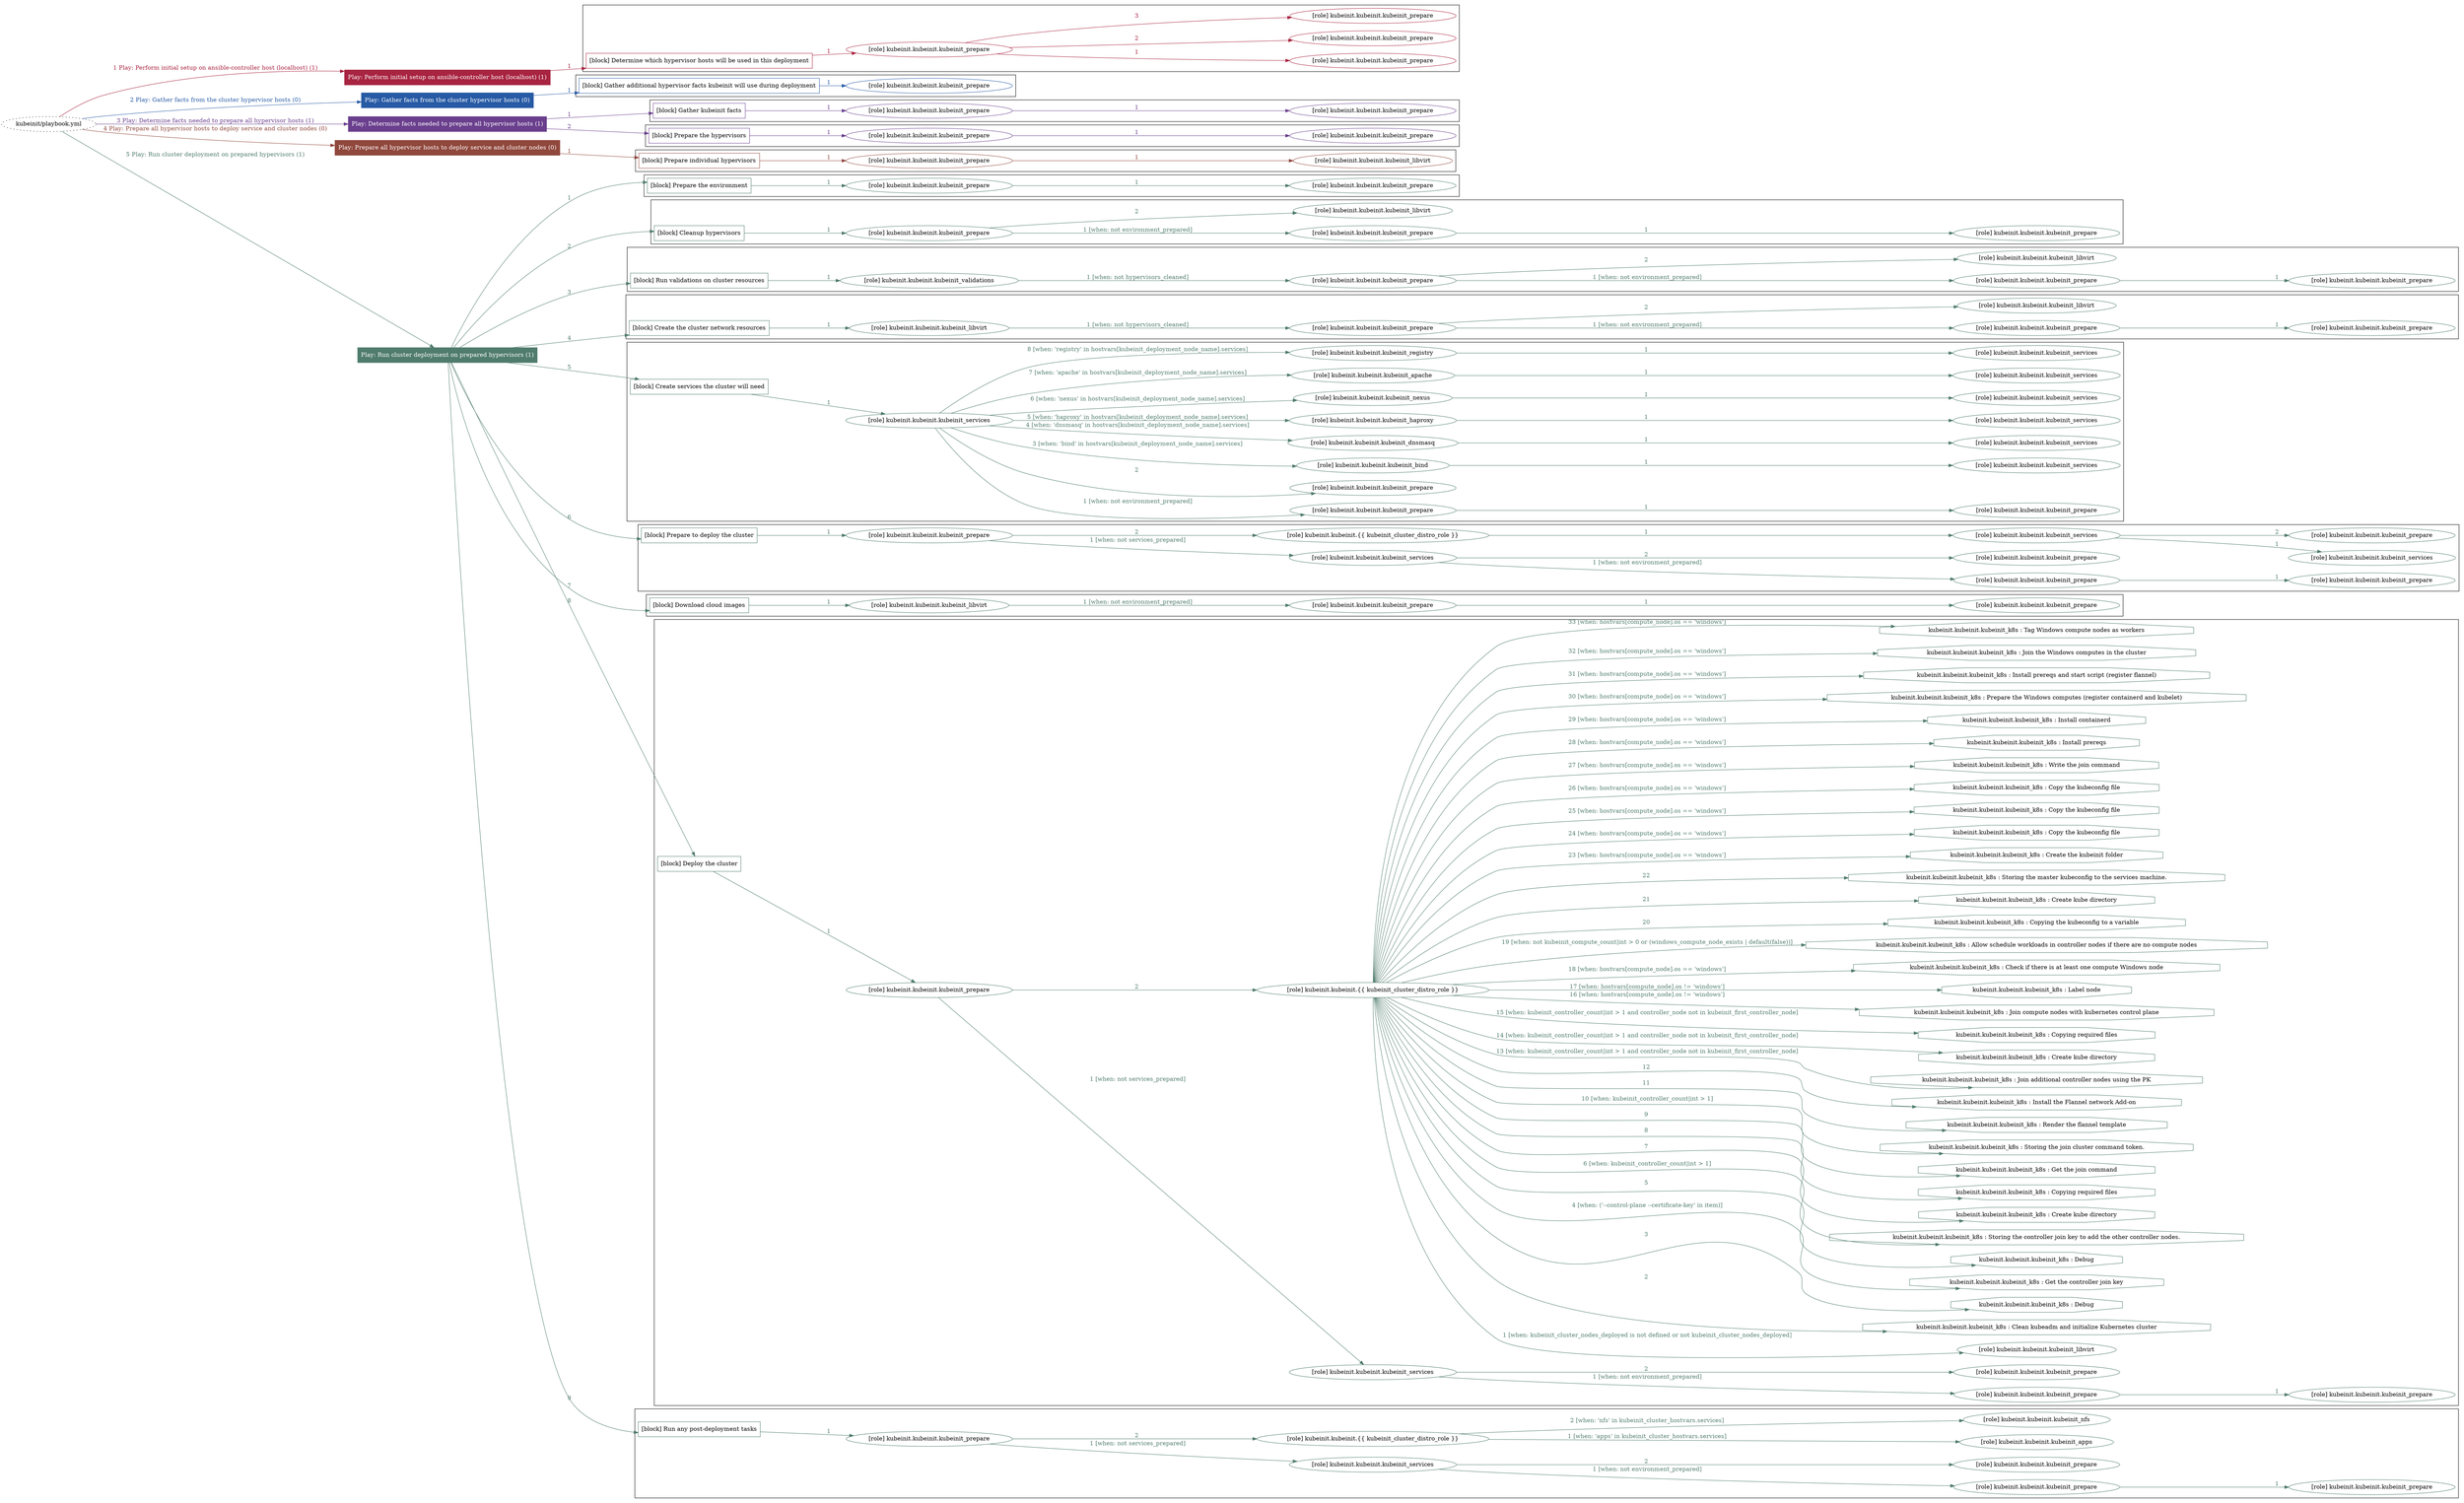 digraph {
	graph [concentrate=true ordering=in rankdir=LR ratio=fill]
	edge [esep=5 sep=10]
	"kubeinit/playbook.yml" [URL="/home/runner/work/kubeinit/kubeinit/kubeinit/playbook.yml" id=playbook_73b8c5cc style=dotted]
	"kubeinit/playbook.yml" -> play_76606a21 [label="1 Play: Perform initial setup on ansible-controller host (localhost) (1)" color="#a82441" fontcolor="#a82441" id=edge_playbook_73b8c5cc_play_76606a21 labeltooltip="1 Play: Perform initial setup on ansible-controller host (localhost) (1)" tooltip="1 Play: Perform initial setup on ansible-controller host (localhost) (1)"]
	subgraph "Play: Perform initial setup on ansible-controller host (localhost) (1)" {
		play_76606a21 [label="Play: Perform initial setup on ansible-controller host (localhost) (1)" URL="/home/runner/work/kubeinit/kubeinit/kubeinit/playbook.yml" color="#a82441" fontcolor="#ffffff" id=play_76606a21 shape=box style=filled tooltip=localhost]
		play_76606a21 -> block_479077db [label=1 color="#a82441" fontcolor="#a82441" id=edge_1_play_76606a21_block_479077db labeltooltip=1 tooltip=1]
		subgraph cluster_block_479077db {
			block_479077db [label="[block] Determine which hypervisor hosts will be used in this deployment" URL="/home/runner/work/kubeinit/kubeinit/kubeinit/playbook.yml" color="#a82441" id=block_479077db labeltooltip="Determine which hypervisor hosts will be used in this deployment" shape=box tooltip="Determine which hypervisor hosts will be used in this deployment"]
			block_479077db -> role_d7e5f324 [label="1 " color="#a82441" fontcolor="#a82441" id=edge_1_block_479077db_role_d7e5f324 labeltooltip="1 " tooltip="1 "]
			subgraph "kubeinit.kubeinit.kubeinit_prepare" {
				role_d7e5f324 [label="[role] kubeinit.kubeinit.kubeinit_prepare" URL="/home/runner/work/kubeinit/kubeinit/kubeinit/playbook.yml" color="#a82441" id=role_d7e5f324 tooltip="kubeinit.kubeinit.kubeinit_prepare"]
				role_d7e5f324 -> role_bf0453ba [label="1 " color="#a82441" fontcolor="#a82441" id=edge_1_role_d7e5f324_role_bf0453ba labeltooltip="1 " tooltip="1 "]
				subgraph "kubeinit.kubeinit.kubeinit_prepare" {
					role_bf0453ba [label="[role] kubeinit.kubeinit.kubeinit_prepare" URL="/home/runner/.ansible/collections/ansible_collections/kubeinit/kubeinit/roles/kubeinit_prepare/tasks/build_hypervisors_group.yml" color="#a82441" id=role_bf0453ba tooltip="kubeinit.kubeinit.kubeinit_prepare"]
				}
				role_d7e5f324 -> role_cf6a1e49 [label="2 " color="#a82441" fontcolor="#a82441" id=edge_2_role_d7e5f324_role_cf6a1e49 labeltooltip="2 " tooltip="2 "]
				subgraph "kubeinit.kubeinit.kubeinit_prepare" {
					role_cf6a1e49 [label="[role] kubeinit.kubeinit.kubeinit_prepare" URL="/home/runner/.ansible/collections/ansible_collections/kubeinit/kubeinit/roles/kubeinit_prepare/tasks/build_hypervisors_group.yml" color="#a82441" id=role_cf6a1e49 tooltip="kubeinit.kubeinit.kubeinit_prepare"]
				}
				role_d7e5f324 -> role_19cfea47 [label="3 " color="#a82441" fontcolor="#a82441" id=edge_3_role_d7e5f324_role_19cfea47 labeltooltip="3 " tooltip="3 "]
				subgraph "kubeinit.kubeinit.kubeinit_prepare" {
					role_19cfea47 [label="[role] kubeinit.kubeinit.kubeinit_prepare" URL="/home/runner/.ansible/collections/ansible_collections/kubeinit/kubeinit/roles/kubeinit_prepare/tasks/build_hypervisors_group.yml" color="#a82441" id=role_19cfea47 tooltip="kubeinit.kubeinit.kubeinit_prepare"]
				}
			}
		}
	}
	"kubeinit/playbook.yml" -> play_9ddd03db [label="2 Play: Gather facts from the cluster hypervisor hosts (0)" color="#275aa5" fontcolor="#275aa5" id=edge_playbook_73b8c5cc_play_9ddd03db labeltooltip="2 Play: Gather facts from the cluster hypervisor hosts (0)" tooltip="2 Play: Gather facts from the cluster hypervisor hosts (0)"]
	subgraph "Play: Gather facts from the cluster hypervisor hosts (0)" {
		play_9ddd03db [label="Play: Gather facts from the cluster hypervisor hosts (0)" URL="/home/runner/work/kubeinit/kubeinit/kubeinit/playbook.yml" color="#275aa5" fontcolor="#ffffff" id=play_9ddd03db shape=box style=filled tooltip="Play: Gather facts from the cluster hypervisor hosts (0)"]
		play_9ddd03db -> block_8230ae14 [label=1 color="#275aa5" fontcolor="#275aa5" id=edge_1_play_9ddd03db_block_8230ae14 labeltooltip=1 tooltip=1]
		subgraph cluster_block_8230ae14 {
			block_8230ae14 [label="[block] Gather additional hypervisor facts kubeinit will use during deployment" URL="/home/runner/work/kubeinit/kubeinit/kubeinit/playbook.yml" color="#275aa5" id=block_8230ae14 labeltooltip="Gather additional hypervisor facts kubeinit will use during deployment" shape=box tooltip="Gather additional hypervisor facts kubeinit will use during deployment"]
			block_8230ae14 -> role_63c729ea [label="1 " color="#275aa5" fontcolor="#275aa5" id=edge_1_block_8230ae14_role_63c729ea labeltooltip="1 " tooltip="1 "]
			subgraph "kubeinit.kubeinit.kubeinit_prepare" {
				role_63c729ea [label="[role] kubeinit.kubeinit.kubeinit_prepare" URL="/home/runner/work/kubeinit/kubeinit/kubeinit/playbook.yml" color="#275aa5" id=role_63c729ea tooltip="kubeinit.kubeinit.kubeinit_prepare"]
			}
		}
	}
	"kubeinit/playbook.yml" -> play_97f479e9 [label="3 Play: Determine facts needed to prepare all hypervisor hosts (1)" color="#6a3f8d" fontcolor="#6a3f8d" id=edge_playbook_73b8c5cc_play_97f479e9 labeltooltip="3 Play: Determine facts needed to prepare all hypervisor hosts (1)" tooltip="3 Play: Determine facts needed to prepare all hypervisor hosts (1)"]
	subgraph "Play: Determine facts needed to prepare all hypervisor hosts (1)" {
		play_97f479e9 [label="Play: Determine facts needed to prepare all hypervisor hosts (1)" URL="/home/runner/work/kubeinit/kubeinit/kubeinit/playbook.yml" color="#6a3f8d" fontcolor="#ffffff" id=play_97f479e9 shape=box style=filled tooltip=localhost]
		play_97f479e9 -> block_f37092b4 [label=1 color="#6a3f8d" fontcolor="#6a3f8d" id=edge_1_play_97f479e9_block_f37092b4 labeltooltip=1 tooltip=1]
		subgraph cluster_block_f37092b4 {
			block_f37092b4 [label="[block] Gather kubeinit facts" URL="/home/runner/work/kubeinit/kubeinit/kubeinit/playbook.yml" color="#6a3f8d" id=block_f37092b4 labeltooltip="Gather kubeinit facts" shape=box tooltip="Gather kubeinit facts"]
			block_f37092b4 -> role_726dfa7d [label="1 " color="#6a3f8d" fontcolor="#6a3f8d" id=edge_1_block_f37092b4_role_726dfa7d labeltooltip="1 " tooltip="1 "]
			subgraph "kubeinit.kubeinit.kubeinit_prepare" {
				role_726dfa7d [label="[role] kubeinit.kubeinit.kubeinit_prepare" URL="/home/runner/work/kubeinit/kubeinit/kubeinit/playbook.yml" color="#6a3f8d" id=role_726dfa7d tooltip="kubeinit.kubeinit.kubeinit_prepare"]
				role_726dfa7d -> role_217dc5ab [label="1 " color="#6a3f8d" fontcolor="#6a3f8d" id=edge_1_role_726dfa7d_role_217dc5ab labeltooltip="1 " tooltip="1 "]
				subgraph "kubeinit.kubeinit.kubeinit_prepare" {
					role_217dc5ab [label="[role] kubeinit.kubeinit.kubeinit_prepare" URL="/home/runner/.ansible/collections/ansible_collections/kubeinit/kubeinit/roles/kubeinit_prepare/tasks/gather_kubeinit_facts.yml" color="#6a3f8d" id=role_217dc5ab tooltip="kubeinit.kubeinit.kubeinit_prepare"]
				}
			}
		}
		play_97f479e9 -> block_b93e4412 [label=2 color="#6a3f8d" fontcolor="#6a3f8d" id=edge_2_play_97f479e9_block_b93e4412 labeltooltip=2 tooltip=2]
		subgraph cluster_block_b93e4412 {
			block_b93e4412 [label="[block] Prepare the hypervisors" URL="/home/runner/work/kubeinit/kubeinit/kubeinit/playbook.yml" color="#6a3f8d" id=block_b93e4412 labeltooltip="Prepare the hypervisors" shape=box tooltip="Prepare the hypervisors"]
			block_b93e4412 -> role_f1c00aa7 [label="1 " color="#6a3f8d" fontcolor="#6a3f8d" id=edge_1_block_b93e4412_role_f1c00aa7 labeltooltip="1 " tooltip="1 "]
			subgraph "kubeinit.kubeinit.kubeinit_prepare" {
				role_f1c00aa7 [label="[role] kubeinit.kubeinit.kubeinit_prepare" URL="/home/runner/work/kubeinit/kubeinit/kubeinit/playbook.yml" color="#6a3f8d" id=role_f1c00aa7 tooltip="kubeinit.kubeinit.kubeinit_prepare"]
				role_f1c00aa7 -> role_e4e90552 [label="1 " color="#6a3f8d" fontcolor="#6a3f8d" id=edge_1_role_f1c00aa7_role_e4e90552 labeltooltip="1 " tooltip="1 "]
				subgraph "kubeinit.kubeinit.kubeinit_prepare" {
					role_e4e90552 [label="[role] kubeinit.kubeinit.kubeinit_prepare" URL="/home/runner/.ansible/collections/ansible_collections/kubeinit/kubeinit/roles/kubeinit_prepare/tasks/gather_kubeinit_facts.yml" color="#6a3f8d" id=role_e4e90552 tooltip="kubeinit.kubeinit.kubeinit_prepare"]
				}
			}
		}
	}
	"kubeinit/playbook.yml" -> play_1f39637c [label="4 Play: Prepare all hypervisor hosts to deploy service and cluster nodes (0)" color="#90473c" fontcolor="#90473c" id=edge_playbook_73b8c5cc_play_1f39637c labeltooltip="4 Play: Prepare all hypervisor hosts to deploy service and cluster nodes (0)" tooltip="4 Play: Prepare all hypervisor hosts to deploy service and cluster nodes (0)"]
	subgraph "Play: Prepare all hypervisor hosts to deploy service and cluster nodes (0)" {
		play_1f39637c [label="Play: Prepare all hypervisor hosts to deploy service and cluster nodes (0)" URL="/home/runner/work/kubeinit/kubeinit/kubeinit/playbook.yml" color="#90473c" fontcolor="#ffffff" id=play_1f39637c shape=box style=filled tooltip="Play: Prepare all hypervisor hosts to deploy service and cluster nodes (0)"]
		play_1f39637c -> block_f1fa453f [label=1 color="#90473c" fontcolor="#90473c" id=edge_1_play_1f39637c_block_f1fa453f labeltooltip=1 tooltip=1]
		subgraph cluster_block_f1fa453f {
			block_f1fa453f [label="[block] Prepare individual hypervisors" URL="/home/runner/work/kubeinit/kubeinit/kubeinit/playbook.yml" color="#90473c" id=block_f1fa453f labeltooltip="Prepare individual hypervisors" shape=box tooltip="Prepare individual hypervisors"]
			block_f1fa453f -> role_0a5d7309 [label="1 " color="#90473c" fontcolor="#90473c" id=edge_1_block_f1fa453f_role_0a5d7309 labeltooltip="1 " tooltip="1 "]
			subgraph "kubeinit.kubeinit.kubeinit_prepare" {
				role_0a5d7309 [label="[role] kubeinit.kubeinit.kubeinit_prepare" URL="/home/runner/work/kubeinit/kubeinit/kubeinit/playbook.yml" color="#90473c" id=role_0a5d7309 tooltip="kubeinit.kubeinit.kubeinit_prepare"]
				role_0a5d7309 -> role_2239257d [label="1 " color="#90473c" fontcolor="#90473c" id=edge_1_role_0a5d7309_role_2239257d labeltooltip="1 " tooltip="1 "]
				subgraph "kubeinit.kubeinit.kubeinit_libvirt" {
					role_2239257d [label="[role] kubeinit.kubeinit.kubeinit_libvirt" URL="/home/runner/.ansible/collections/ansible_collections/kubeinit/kubeinit/roles/kubeinit_prepare/tasks/prepare_hypervisor.yml" color="#90473c" id=role_2239257d tooltip="kubeinit.kubeinit.kubeinit_libvirt"]
				}
			}
		}
	}
	"kubeinit/playbook.yml" -> play_af60ec28 [label="5 Play: Run cluster deployment on prepared hypervisors (1)" color="#507c6d" fontcolor="#507c6d" id=edge_playbook_73b8c5cc_play_af60ec28 labeltooltip="5 Play: Run cluster deployment on prepared hypervisors (1)" tooltip="5 Play: Run cluster deployment on prepared hypervisors (1)"]
	subgraph "Play: Run cluster deployment on prepared hypervisors (1)" {
		play_af60ec28 [label="Play: Run cluster deployment on prepared hypervisors (1)" URL="/home/runner/work/kubeinit/kubeinit/kubeinit/playbook.yml" color="#507c6d" fontcolor="#ffffff" id=play_af60ec28 shape=box style=filled tooltip=localhost]
		play_af60ec28 -> block_a1585764 [label=1 color="#507c6d" fontcolor="#507c6d" id=edge_1_play_af60ec28_block_a1585764 labeltooltip=1 tooltip=1]
		subgraph cluster_block_a1585764 {
			block_a1585764 [label="[block] Prepare the environment" URL="/home/runner/work/kubeinit/kubeinit/kubeinit/playbook.yml" color="#507c6d" id=block_a1585764 labeltooltip="Prepare the environment" shape=box tooltip="Prepare the environment"]
			block_a1585764 -> role_9f5ec8a8 [label="1 " color="#507c6d" fontcolor="#507c6d" id=edge_1_block_a1585764_role_9f5ec8a8 labeltooltip="1 " tooltip="1 "]
			subgraph "kubeinit.kubeinit.kubeinit_prepare" {
				role_9f5ec8a8 [label="[role] kubeinit.kubeinit.kubeinit_prepare" URL="/home/runner/work/kubeinit/kubeinit/kubeinit/playbook.yml" color="#507c6d" id=role_9f5ec8a8 tooltip="kubeinit.kubeinit.kubeinit_prepare"]
				role_9f5ec8a8 -> role_a793bf52 [label="1 " color="#507c6d" fontcolor="#507c6d" id=edge_1_role_9f5ec8a8_role_a793bf52 labeltooltip="1 " tooltip="1 "]
				subgraph "kubeinit.kubeinit.kubeinit_prepare" {
					role_a793bf52 [label="[role] kubeinit.kubeinit.kubeinit_prepare" URL="/home/runner/.ansible/collections/ansible_collections/kubeinit/kubeinit/roles/kubeinit_prepare/tasks/gather_kubeinit_facts.yml" color="#507c6d" id=role_a793bf52 tooltip="kubeinit.kubeinit.kubeinit_prepare"]
				}
			}
		}
		play_af60ec28 -> block_2ba0efd9 [label=2 color="#507c6d" fontcolor="#507c6d" id=edge_2_play_af60ec28_block_2ba0efd9 labeltooltip=2 tooltip=2]
		subgraph cluster_block_2ba0efd9 {
			block_2ba0efd9 [label="[block] Cleanup hypervisors" URL="/home/runner/work/kubeinit/kubeinit/kubeinit/playbook.yml" color="#507c6d" id=block_2ba0efd9 labeltooltip="Cleanup hypervisors" shape=box tooltip="Cleanup hypervisors"]
			block_2ba0efd9 -> role_3a317cc6 [label="1 " color="#507c6d" fontcolor="#507c6d" id=edge_1_block_2ba0efd9_role_3a317cc6 labeltooltip="1 " tooltip="1 "]
			subgraph "kubeinit.kubeinit.kubeinit_prepare" {
				role_3a317cc6 [label="[role] kubeinit.kubeinit.kubeinit_prepare" URL="/home/runner/work/kubeinit/kubeinit/kubeinit/playbook.yml" color="#507c6d" id=role_3a317cc6 tooltip="kubeinit.kubeinit.kubeinit_prepare"]
				role_3a317cc6 -> role_e13da557 [label="1 [when: not environment_prepared]" color="#507c6d" fontcolor="#507c6d" id=edge_1_role_3a317cc6_role_e13da557 labeltooltip="1 [when: not environment_prepared]" tooltip="1 [when: not environment_prepared]"]
				subgraph "kubeinit.kubeinit.kubeinit_prepare" {
					role_e13da557 [label="[role] kubeinit.kubeinit.kubeinit_prepare" URL="/home/runner/.ansible/collections/ansible_collections/kubeinit/kubeinit/roles/kubeinit_prepare/tasks/cleanup_hypervisors.yml" color="#507c6d" id=role_e13da557 tooltip="kubeinit.kubeinit.kubeinit_prepare"]
					role_e13da557 -> role_7682df04 [label="1 " color="#507c6d" fontcolor="#507c6d" id=edge_1_role_e13da557_role_7682df04 labeltooltip="1 " tooltip="1 "]
					subgraph "kubeinit.kubeinit.kubeinit_prepare" {
						role_7682df04 [label="[role] kubeinit.kubeinit.kubeinit_prepare" URL="/home/runner/.ansible/collections/ansible_collections/kubeinit/kubeinit/roles/kubeinit_prepare/tasks/gather_kubeinit_facts.yml" color="#507c6d" id=role_7682df04 tooltip="kubeinit.kubeinit.kubeinit_prepare"]
					}
				}
				role_3a317cc6 -> role_f1cd852f [label="2 " color="#507c6d" fontcolor="#507c6d" id=edge_2_role_3a317cc6_role_f1cd852f labeltooltip="2 " tooltip="2 "]
				subgraph "kubeinit.kubeinit.kubeinit_libvirt" {
					role_f1cd852f [label="[role] kubeinit.kubeinit.kubeinit_libvirt" URL="/home/runner/.ansible/collections/ansible_collections/kubeinit/kubeinit/roles/kubeinit_prepare/tasks/cleanup_hypervisors.yml" color="#507c6d" id=role_f1cd852f tooltip="kubeinit.kubeinit.kubeinit_libvirt"]
				}
			}
		}
		play_af60ec28 -> block_3acda3b5 [label=3 color="#507c6d" fontcolor="#507c6d" id=edge_3_play_af60ec28_block_3acda3b5 labeltooltip=3 tooltip=3]
		subgraph cluster_block_3acda3b5 {
			block_3acda3b5 [label="[block] Run validations on cluster resources" URL="/home/runner/work/kubeinit/kubeinit/kubeinit/playbook.yml" color="#507c6d" id=block_3acda3b5 labeltooltip="Run validations on cluster resources" shape=box tooltip="Run validations on cluster resources"]
			block_3acda3b5 -> role_a3eaa461 [label="1 " color="#507c6d" fontcolor="#507c6d" id=edge_1_block_3acda3b5_role_a3eaa461 labeltooltip="1 " tooltip="1 "]
			subgraph "kubeinit.kubeinit.kubeinit_validations" {
				role_a3eaa461 [label="[role] kubeinit.kubeinit.kubeinit_validations" URL="/home/runner/work/kubeinit/kubeinit/kubeinit/playbook.yml" color="#507c6d" id=role_a3eaa461 tooltip="kubeinit.kubeinit.kubeinit_validations"]
				role_a3eaa461 -> role_b7b2cfa0 [label="1 [when: not hypervisors_cleaned]" color="#507c6d" fontcolor="#507c6d" id=edge_1_role_a3eaa461_role_b7b2cfa0 labeltooltip="1 [when: not hypervisors_cleaned]" tooltip="1 [when: not hypervisors_cleaned]"]
				subgraph "kubeinit.kubeinit.kubeinit_prepare" {
					role_b7b2cfa0 [label="[role] kubeinit.kubeinit.kubeinit_prepare" URL="/home/runner/.ansible/collections/ansible_collections/kubeinit/kubeinit/roles/kubeinit_validations/tasks/main.yml" color="#507c6d" id=role_b7b2cfa0 tooltip="kubeinit.kubeinit.kubeinit_prepare"]
					role_b7b2cfa0 -> role_86aa849b [label="1 [when: not environment_prepared]" color="#507c6d" fontcolor="#507c6d" id=edge_1_role_b7b2cfa0_role_86aa849b labeltooltip="1 [when: not environment_prepared]" tooltip="1 [when: not environment_prepared]"]
					subgraph "kubeinit.kubeinit.kubeinit_prepare" {
						role_86aa849b [label="[role] kubeinit.kubeinit.kubeinit_prepare" URL="/home/runner/.ansible/collections/ansible_collections/kubeinit/kubeinit/roles/kubeinit_prepare/tasks/cleanup_hypervisors.yml" color="#507c6d" id=role_86aa849b tooltip="kubeinit.kubeinit.kubeinit_prepare"]
						role_86aa849b -> role_955032db [label="1 " color="#507c6d" fontcolor="#507c6d" id=edge_1_role_86aa849b_role_955032db labeltooltip="1 " tooltip="1 "]
						subgraph "kubeinit.kubeinit.kubeinit_prepare" {
							role_955032db [label="[role] kubeinit.kubeinit.kubeinit_prepare" URL="/home/runner/.ansible/collections/ansible_collections/kubeinit/kubeinit/roles/kubeinit_prepare/tasks/gather_kubeinit_facts.yml" color="#507c6d" id=role_955032db tooltip="kubeinit.kubeinit.kubeinit_prepare"]
						}
					}
					role_b7b2cfa0 -> role_9523bbe4 [label="2 " color="#507c6d" fontcolor="#507c6d" id=edge_2_role_b7b2cfa0_role_9523bbe4 labeltooltip="2 " tooltip="2 "]
					subgraph "kubeinit.kubeinit.kubeinit_libvirt" {
						role_9523bbe4 [label="[role] kubeinit.kubeinit.kubeinit_libvirt" URL="/home/runner/.ansible/collections/ansible_collections/kubeinit/kubeinit/roles/kubeinit_prepare/tasks/cleanup_hypervisors.yml" color="#507c6d" id=role_9523bbe4 tooltip="kubeinit.kubeinit.kubeinit_libvirt"]
					}
				}
			}
		}
		play_af60ec28 -> block_00dfb3b8 [label=4 color="#507c6d" fontcolor="#507c6d" id=edge_4_play_af60ec28_block_00dfb3b8 labeltooltip=4 tooltip=4]
		subgraph cluster_block_00dfb3b8 {
			block_00dfb3b8 [label="[block] Create the cluster network resources" URL="/home/runner/work/kubeinit/kubeinit/kubeinit/playbook.yml" color="#507c6d" id=block_00dfb3b8 labeltooltip="Create the cluster network resources" shape=box tooltip="Create the cluster network resources"]
			block_00dfb3b8 -> role_db17e226 [label="1 " color="#507c6d" fontcolor="#507c6d" id=edge_1_block_00dfb3b8_role_db17e226 labeltooltip="1 " tooltip="1 "]
			subgraph "kubeinit.kubeinit.kubeinit_libvirt" {
				role_db17e226 [label="[role] kubeinit.kubeinit.kubeinit_libvirt" URL="/home/runner/work/kubeinit/kubeinit/kubeinit/playbook.yml" color="#507c6d" id=role_db17e226 tooltip="kubeinit.kubeinit.kubeinit_libvirt"]
				role_db17e226 -> role_6ccbd566 [label="1 [when: not hypervisors_cleaned]" color="#507c6d" fontcolor="#507c6d" id=edge_1_role_db17e226_role_6ccbd566 labeltooltip="1 [when: not hypervisors_cleaned]" tooltip="1 [when: not hypervisors_cleaned]"]
				subgraph "kubeinit.kubeinit.kubeinit_prepare" {
					role_6ccbd566 [label="[role] kubeinit.kubeinit.kubeinit_prepare" URL="/home/runner/.ansible/collections/ansible_collections/kubeinit/kubeinit/roles/kubeinit_libvirt/tasks/create_network.yml" color="#507c6d" id=role_6ccbd566 tooltip="kubeinit.kubeinit.kubeinit_prepare"]
					role_6ccbd566 -> role_75cd31c2 [label="1 [when: not environment_prepared]" color="#507c6d" fontcolor="#507c6d" id=edge_1_role_6ccbd566_role_75cd31c2 labeltooltip="1 [when: not environment_prepared]" tooltip="1 [when: not environment_prepared]"]
					subgraph "kubeinit.kubeinit.kubeinit_prepare" {
						role_75cd31c2 [label="[role] kubeinit.kubeinit.kubeinit_prepare" URL="/home/runner/.ansible/collections/ansible_collections/kubeinit/kubeinit/roles/kubeinit_prepare/tasks/cleanup_hypervisors.yml" color="#507c6d" id=role_75cd31c2 tooltip="kubeinit.kubeinit.kubeinit_prepare"]
						role_75cd31c2 -> role_e60b842f [label="1 " color="#507c6d" fontcolor="#507c6d" id=edge_1_role_75cd31c2_role_e60b842f labeltooltip="1 " tooltip="1 "]
						subgraph "kubeinit.kubeinit.kubeinit_prepare" {
							role_e60b842f [label="[role] kubeinit.kubeinit.kubeinit_prepare" URL="/home/runner/.ansible/collections/ansible_collections/kubeinit/kubeinit/roles/kubeinit_prepare/tasks/gather_kubeinit_facts.yml" color="#507c6d" id=role_e60b842f tooltip="kubeinit.kubeinit.kubeinit_prepare"]
						}
					}
					role_6ccbd566 -> role_63c9bba2 [label="2 " color="#507c6d" fontcolor="#507c6d" id=edge_2_role_6ccbd566_role_63c9bba2 labeltooltip="2 " tooltip="2 "]
					subgraph "kubeinit.kubeinit.kubeinit_libvirt" {
						role_63c9bba2 [label="[role] kubeinit.kubeinit.kubeinit_libvirt" URL="/home/runner/.ansible/collections/ansible_collections/kubeinit/kubeinit/roles/kubeinit_prepare/tasks/cleanup_hypervisors.yml" color="#507c6d" id=role_63c9bba2 tooltip="kubeinit.kubeinit.kubeinit_libvirt"]
					}
				}
			}
		}
		play_af60ec28 -> block_0131a0ed [label=5 color="#507c6d" fontcolor="#507c6d" id=edge_5_play_af60ec28_block_0131a0ed labeltooltip=5 tooltip=5]
		subgraph cluster_block_0131a0ed {
			block_0131a0ed [label="[block] Create services the cluster will need" URL="/home/runner/work/kubeinit/kubeinit/kubeinit/playbook.yml" color="#507c6d" id=block_0131a0ed labeltooltip="Create services the cluster will need" shape=box tooltip="Create services the cluster will need"]
			block_0131a0ed -> role_b0bd14aa [label="1 " color="#507c6d" fontcolor="#507c6d" id=edge_1_block_0131a0ed_role_b0bd14aa labeltooltip="1 " tooltip="1 "]
			subgraph "kubeinit.kubeinit.kubeinit_services" {
				role_b0bd14aa [label="[role] kubeinit.kubeinit.kubeinit_services" URL="/home/runner/work/kubeinit/kubeinit/kubeinit/playbook.yml" color="#507c6d" id=role_b0bd14aa tooltip="kubeinit.kubeinit.kubeinit_services"]
				role_b0bd14aa -> role_a420776a [label="1 [when: not environment_prepared]" color="#507c6d" fontcolor="#507c6d" id=edge_1_role_b0bd14aa_role_a420776a labeltooltip="1 [when: not environment_prepared]" tooltip="1 [when: not environment_prepared]"]
				subgraph "kubeinit.kubeinit.kubeinit_prepare" {
					role_a420776a [label="[role] kubeinit.kubeinit.kubeinit_prepare" URL="/home/runner/.ansible/collections/ansible_collections/kubeinit/kubeinit/roles/kubeinit_services/tasks/main.yml" color="#507c6d" id=role_a420776a tooltip="kubeinit.kubeinit.kubeinit_prepare"]
					role_a420776a -> role_1deb672f [label="1 " color="#507c6d" fontcolor="#507c6d" id=edge_1_role_a420776a_role_1deb672f labeltooltip="1 " tooltip="1 "]
					subgraph "kubeinit.kubeinit.kubeinit_prepare" {
						role_1deb672f [label="[role] kubeinit.kubeinit.kubeinit_prepare" URL="/home/runner/.ansible/collections/ansible_collections/kubeinit/kubeinit/roles/kubeinit_prepare/tasks/gather_kubeinit_facts.yml" color="#507c6d" id=role_1deb672f tooltip="kubeinit.kubeinit.kubeinit_prepare"]
					}
				}
				role_b0bd14aa -> role_48713f82 [label="2 " color="#507c6d" fontcolor="#507c6d" id=edge_2_role_b0bd14aa_role_48713f82 labeltooltip="2 " tooltip="2 "]
				subgraph "kubeinit.kubeinit.kubeinit_prepare" {
					role_48713f82 [label="[role] kubeinit.kubeinit.kubeinit_prepare" URL="/home/runner/.ansible/collections/ansible_collections/kubeinit/kubeinit/roles/kubeinit_services/tasks/00_create_service_pod.yml" color="#507c6d" id=role_48713f82 tooltip="kubeinit.kubeinit.kubeinit_prepare"]
				}
				role_b0bd14aa -> role_09f30363 [label="3 [when: 'bind' in hostvars[kubeinit_deployment_node_name].services]" color="#507c6d" fontcolor="#507c6d" id=edge_3_role_b0bd14aa_role_09f30363 labeltooltip="3 [when: 'bind' in hostvars[kubeinit_deployment_node_name].services]" tooltip="3 [when: 'bind' in hostvars[kubeinit_deployment_node_name].services]"]
				subgraph "kubeinit.kubeinit.kubeinit_bind" {
					role_09f30363 [label="[role] kubeinit.kubeinit.kubeinit_bind" URL="/home/runner/.ansible/collections/ansible_collections/kubeinit/kubeinit/roles/kubeinit_services/tasks/start_services_containers.yml" color="#507c6d" id=role_09f30363 tooltip="kubeinit.kubeinit.kubeinit_bind"]
					role_09f30363 -> role_37f432a5 [label="1 " color="#507c6d" fontcolor="#507c6d" id=edge_1_role_09f30363_role_37f432a5 labeltooltip="1 " tooltip="1 "]
					subgraph "kubeinit.kubeinit.kubeinit_services" {
						role_37f432a5 [label="[role] kubeinit.kubeinit.kubeinit_services" URL="/home/runner/.ansible/collections/ansible_collections/kubeinit/kubeinit/roles/kubeinit_bind/tasks/main.yml" color="#507c6d" id=role_37f432a5 tooltip="kubeinit.kubeinit.kubeinit_services"]
					}
				}
				role_b0bd14aa -> role_eb984c53 [label="4 [when: 'dnsmasq' in hostvars[kubeinit_deployment_node_name].services]" color="#507c6d" fontcolor="#507c6d" id=edge_4_role_b0bd14aa_role_eb984c53 labeltooltip="4 [when: 'dnsmasq' in hostvars[kubeinit_deployment_node_name].services]" tooltip="4 [when: 'dnsmasq' in hostvars[kubeinit_deployment_node_name].services]"]
				subgraph "kubeinit.kubeinit.kubeinit_dnsmasq" {
					role_eb984c53 [label="[role] kubeinit.kubeinit.kubeinit_dnsmasq" URL="/home/runner/.ansible/collections/ansible_collections/kubeinit/kubeinit/roles/kubeinit_services/tasks/start_services_containers.yml" color="#507c6d" id=role_eb984c53 tooltip="kubeinit.kubeinit.kubeinit_dnsmasq"]
					role_eb984c53 -> role_a5ce44f1 [label="1 " color="#507c6d" fontcolor="#507c6d" id=edge_1_role_eb984c53_role_a5ce44f1 labeltooltip="1 " tooltip="1 "]
					subgraph "kubeinit.kubeinit.kubeinit_services" {
						role_a5ce44f1 [label="[role] kubeinit.kubeinit.kubeinit_services" URL="/home/runner/.ansible/collections/ansible_collections/kubeinit/kubeinit/roles/kubeinit_dnsmasq/tasks/main.yml" color="#507c6d" id=role_a5ce44f1 tooltip="kubeinit.kubeinit.kubeinit_services"]
					}
				}
				role_b0bd14aa -> role_13066c5e [label="5 [when: 'haproxy' in hostvars[kubeinit_deployment_node_name].services]" color="#507c6d" fontcolor="#507c6d" id=edge_5_role_b0bd14aa_role_13066c5e labeltooltip="5 [when: 'haproxy' in hostvars[kubeinit_deployment_node_name].services]" tooltip="5 [when: 'haproxy' in hostvars[kubeinit_deployment_node_name].services]"]
				subgraph "kubeinit.kubeinit.kubeinit_haproxy" {
					role_13066c5e [label="[role] kubeinit.kubeinit.kubeinit_haproxy" URL="/home/runner/.ansible/collections/ansible_collections/kubeinit/kubeinit/roles/kubeinit_services/tasks/start_services_containers.yml" color="#507c6d" id=role_13066c5e tooltip="kubeinit.kubeinit.kubeinit_haproxy"]
					role_13066c5e -> role_ffc5f374 [label="1 " color="#507c6d" fontcolor="#507c6d" id=edge_1_role_13066c5e_role_ffc5f374 labeltooltip="1 " tooltip="1 "]
					subgraph "kubeinit.kubeinit.kubeinit_services" {
						role_ffc5f374 [label="[role] kubeinit.kubeinit.kubeinit_services" URL="/home/runner/.ansible/collections/ansible_collections/kubeinit/kubeinit/roles/kubeinit_haproxy/tasks/main.yml" color="#507c6d" id=role_ffc5f374 tooltip="kubeinit.kubeinit.kubeinit_services"]
					}
				}
				role_b0bd14aa -> role_97519202 [label="6 [when: 'nexus' in hostvars[kubeinit_deployment_node_name].services]" color="#507c6d" fontcolor="#507c6d" id=edge_6_role_b0bd14aa_role_97519202 labeltooltip="6 [when: 'nexus' in hostvars[kubeinit_deployment_node_name].services]" tooltip="6 [when: 'nexus' in hostvars[kubeinit_deployment_node_name].services]"]
				subgraph "kubeinit.kubeinit.kubeinit_nexus" {
					role_97519202 [label="[role] kubeinit.kubeinit.kubeinit_nexus" URL="/home/runner/.ansible/collections/ansible_collections/kubeinit/kubeinit/roles/kubeinit_services/tasks/start_services_containers.yml" color="#507c6d" id=role_97519202 tooltip="kubeinit.kubeinit.kubeinit_nexus"]
					role_97519202 -> role_f824fa1f [label="1 " color="#507c6d" fontcolor="#507c6d" id=edge_1_role_97519202_role_f824fa1f labeltooltip="1 " tooltip="1 "]
					subgraph "kubeinit.kubeinit.kubeinit_services" {
						role_f824fa1f [label="[role] kubeinit.kubeinit.kubeinit_services" URL="/home/runner/.ansible/collections/ansible_collections/kubeinit/kubeinit/roles/kubeinit_nexus/tasks/main.yml" color="#507c6d" id=role_f824fa1f tooltip="kubeinit.kubeinit.kubeinit_services"]
					}
				}
				role_b0bd14aa -> role_997cf1f8 [label="7 [when: 'apache' in hostvars[kubeinit_deployment_node_name].services]" color="#507c6d" fontcolor="#507c6d" id=edge_7_role_b0bd14aa_role_997cf1f8 labeltooltip="7 [when: 'apache' in hostvars[kubeinit_deployment_node_name].services]" tooltip="7 [when: 'apache' in hostvars[kubeinit_deployment_node_name].services]"]
				subgraph "kubeinit.kubeinit.kubeinit_apache" {
					role_997cf1f8 [label="[role] kubeinit.kubeinit.kubeinit_apache" URL="/home/runner/.ansible/collections/ansible_collections/kubeinit/kubeinit/roles/kubeinit_services/tasks/start_services_containers.yml" color="#507c6d" id=role_997cf1f8 tooltip="kubeinit.kubeinit.kubeinit_apache"]
					role_997cf1f8 -> role_b1bc2588 [label="1 " color="#507c6d" fontcolor="#507c6d" id=edge_1_role_997cf1f8_role_b1bc2588 labeltooltip="1 " tooltip="1 "]
					subgraph "kubeinit.kubeinit.kubeinit_services" {
						role_b1bc2588 [label="[role] kubeinit.kubeinit.kubeinit_services" URL="/home/runner/.ansible/collections/ansible_collections/kubeinit/kubeinit/roles/kubeinit_apache/tasks/main.yml" color="#507c6d" id=role_b1bc2588 tooltip="kubeinit.kubeinit.kubeinit_services"]
					}
				}
				role_b0bd14aa -> role_c2ce445e [label="8 [when: 'registry' in hostvars[kubeinit_deployment_node_name].services]" color="#507c6d" fontcolor="#507c6d" id=edge_8_role_b0bd14aa_role_c2ce445e labeltooltip="8 [when: 'registry' in hostvars[kubeinit_deployment_node_name].services]" tooltip="8 [when: 'registry' in hostvars[kubeinit_deployment_node_name].services]"]
				subgraph "kubeinit.kubeinit.kubeinit_registry" {
					role_c2ce445e [label="[role] kubeinit.kubeinit.kubeinit_registry" URL="/home/runner/.ansible/collections/ansible_collections/kubeinit/kubeinit/roles/kubeinit_services/tasks/start_services_containers.yml" color="#507c6d" id=role_c2ce445e tooltip="kubeinit.kubeinit.kubeinit_registry"]
					role_c2ce445e -> role_e7cc5b6c [label="1 " color="#507c6d" fontcolor="#507c6d" id=edge_1_role_c2ce445e_role_e7cc5b6c labeltooltip="1 " tooltip="1 "]
					subgraph "kubeinit.kubeinit.kubeinit_services" {
						role_e7cc5b6c [label="[role] kubeinit.kubeinit.kubeinit_services" URL="/home/runner/.ansible/collections/ansible_collections/kubeinit/kubeinit/roles/kubeinit_registry/tasks/main.yml" color="#507c6d" id=role_e7cc5b6c tooltip="kubeinit.kubeinit.kubeinit_services"]
					}
				}
			}
		}
		play_af60ec28 -> block_9da815a4 [label=6 color="#507c6d" fontcolor="#507c6d" id=edge_6_play_af60ec28_block_9da815a4 labeltooltip=6 tooltip=6]
		subgraph cluster_block_9da815a4 {
			block_9da815a4 [label="[block] Prepare to deploy the cluster" URL="/home/runner/work/kubeinit/kubeinit/kubeinit/playbook.yml" color="#507c6d" id=block_9da815a4 labeltooltip="Prepare to deploy the cluster" shape=box tooltip="Prepare to deploy the cluster"]
			block_9da815a4 -> role_2c934db8 [label="1 " color="#507c6d" fontcolor="#507c6d" id=edge_1_block_9da815a4_role_2c934db8 labeltooltip="1 " tooltip="1 "]
			subgraph "kubeinit.kubeinit.kubeinit_prepare" {
				role_2c934db8 [label="[role] kubeinit.kubeinit.kubeinit_prepare" URL="/home/runner/work/kubeinit/kubeinit/kubeinit/playbook.yml" color="#507c6d" id=role_2c934db8 tooltip="kubeinit.kubeinit.kubeinit_prepare"]
				role_2c934db8 -> role_bd9ff9fa [label="1 [when: not services_prepared]" color="#507c6d" fontcolor="#507c6d" id=edge_1_role_2c934db8_role_bd9ff9fa labeltooltip="1 [when: not services_prepared]" tooltip="1 [when: not services_prepared]"]
				subgraph "kubeinit.kubeinit.kubeinit_services" {
					role_bd9ff9fa [label="[role] kubeinit.kubeinit.kubeinit_services" URL="/home/runner/.ansible/collections/ansible_collections/kubeinit/kubeinit/roles/kubeinit_prepare/tasks/prepare_cluster.yml" color="#507c6d" id=role_bd9ff9fa tooltip="kubeinit.kubeinit.kubeinit_services"]
					role_bd9ff9fa -> role_b3ebd005 [label="1 [when: not environment_prepared]" color="#507c6d" fontcolor="#507c6d" id=edge_1_role_bd9ff9fa_role_b3ebd005 labeltooltip="1 [when: not environment_prepared]" tooltip="1 [when: not environment_prepared]"]
					subgraph "kubeinit.kubeinit.kubeinit_prepare" {
						role_b3ebd005 [label="[role] kubeinit.kubeinit.kubeinit_prepare" URL="/home/runner/.ansible/collections/ansible_collections/kubeinit/kubeinit/roles/kubeinit_services/tasks/prepare_services.yml" color="#507c6d" id=role_b3ebd005 tooltip="kubeinit.kubeinit.kubeinit_prepare"]
						role_b3ebd005 -> role_adb2f2cb [label="1 " color="#507c6d" fontcolor="#507c6d" id=edge_1_role_b3ebd005_role_adb2f2cb labeltooltip="1 " tooltip="1 "]
						subgraph "kubeinit.kubeinit.kubeinit_prepare" {
							role_adb2f2cb [label="[role] kubeinit.kubeinit.kubeinit_prepare" URL="/home/runner/.ansible/collections/ansible_collections/kubeinit/kubeinit/roles/kubeinit_prepare/tasks/gather_kubeinit_facts.yml" color="#507c6d" id=role_adb2f2cb tooltip="kubeinit.kubeinit.kubeinit_prepare"]
						}
					}
					role_bd9ff9fa -> role_c14590c0 [label="2 " color="#507c6d" fontcolor="#507c6d" id=edge_2_role_bd9ff9fa_role_c14590c0 labeltooltip="2 " tooltip="2 "]
					subgraph "kubeinit.kubeinit.kubeinit_prepare" {
						role_c14590c0 [label="[role] kubeinit.kubeinit.kubeinit_prepare" URL="/home/runner/.ansible/collections/ansible_collections/kubeinit/kubeinit/roles/kubeinit_services/tasks/prepare_services.yml" color="#507c6d" id=role_c14590c0 tooltip="kubeinit.kubeinit.kubeinit_prepare"]
					}
				}
				role_2c934db8 -> role_efc67f70 [label="2 " color="#507c6d" fontcolor="#507c6d" id=edge_2_role_2c934db8_role_efc67f70 labeltooltip="2 " tooltip="2 "]
				subgraph "kubeinit.kubeinit.{{ kubeinit_cluster_distro_role }}" {
					role_efc67f70 [label="[role] kubeinit.kubeinit.{{ kubeinit_cluster_distro_role }}" URL="/home/runner/.ansible/collections/ansible_collections/kubeinit/kubeinit/roles/kubeinit_prepare/tasks/prepare_cluster.yml" color="#507c6d" id=role_efc67f70 tooltip="kubeinit.kubeinit.{{ kubeinit_cluster_distro_role }}"]
					role_efc67f70 -> role_870582ba [label="1 " color="#507c6d" fontcolor="#507c6d" id=edge_1_role_efc67f70_role_870582ba labeltooltip="1 " tooltip="1 "]
					subgraph "kubeinit.kubeinit.kubeinit_services" {
						role_870582ba [label="[role] kubeinit.kubeinit.kubeinit_services" URL="/home/runner/.ansible/collections/ansible_collections/kubeinit/kubeinit/roles/kubeinit_k8s/tasks/prepare_cluster.yml" color="#507c6d" id=role_870582ba tooltip="kubeinit.kubeinit.kubeinit_services"]
						role_870582ba -> role_d12c5340 [label="1 " color="#507c6d" fontcolor="#507c6d" id=edge_1_role_870582ba_role_d12c5340 labeltooltip="1 " tooltip="1 "]
						subgraph "kubeinit.kubeinit.kubeinit_services" {
							role_d12c5340 [label="[role] kubeinit.kubeinit.kubeinit_services" URL="/home/runner/.ansible/collections/ansible_collections/kubeinit/kubeinit/roles/kubeinit_services/tasks/create_provision_container.yml" color="#507c6d" id=role_d12c5340 tooltip="kubeinit.kubeinit.kubeinit_services"]
						}
						role_870582ba -> role_818f968b [label="2 " color="#507c6d" fontcolor="#507c6d" id=edge_2_role_870582ba_role_818f968b labeltooltip="2 " tooltip="2 "]
						subgraph "kubeinit.kubeinit.kubeinit_prepare" {
							role_818f968b [label="[role] kubeinit.kubeinit.kubeinit_prepare" URL="/home/runner/.ansible/collections/ansible_collections/kubeinit/kubeinit/roles/kubeinit_services/tasks/create_provision_container.yml" color="#507c6d" id=role_818f968b tooltip="kubeinit.kubeinit.kubeinit_prepare"]
						}
					}
				}
			}
		}
		play_af60ec28 -> block_46372af5 [label=7 color="#507c6d" fontcolor="#507c6d" id=edge_7_play_af60ec28_block_46372af5 labeltooltip=7 tooltip=7]
		subgraph cluster_block_46372af5 {
			block_46372af5 [label="[block] Download cloud images" URL="/home/runner/work/kubeinit/kubeinit/kubeinit/playbook.yml" color="#507c6d" id=block_46372af5 labeltooltip="Download cloud images" shape=box tooltip="Download cloud images"]
			block_46372af5 -> role_d2ecd114 [label="1 " color="#507c6d" fontcolor="#507c6d" id=edge_1_block_46372af5_role_d2ecd114 labeltooltip="1 " tooltip="1 "]
			subgraph "kubeinit.kubeinit.kubeinit_libvirt" {
				role_d2ecd114 [label="[role] kubeinit.kubeinit.kubeinit_libvirt" URL="/home/runner/work/kubeinit/kubeinit/kubeinit/playbook.yml" color="#507c6d" id=role_d2ecd114 tooltip="kubeinit.kubeinit.kubeinit_libvirt"]
				role_d2ecd114 -> role_bb5228f0 [label="1 [when: not environment_prepared]" color="#507c6d" fontcolor="#507c6d" id=edge_1_role_d2ecd114_role_bb5228f0 labeltooltip="1 [when: not environment_prepared]" tooltip="1 [when: not environment_prepared]"]
				subgraph "kubeinit.kubeinit.kubeinit_prepare" {
					role_bb5228f0 [label="[role] kubeinit.kubeinit.kubeinit_prepare" URL="/home/runner/.ansible/collections/ansible_collections/kubeinit/kubeinit/roles/kubeinit_libvirt/tasks/download_cloud_images.yml" color="#507c6d" id=role_bb5228f0 tooltip="kubeinit.kubeinit.kubeinit_prepare"]
					role_bb5228f0 -> role_006f3f6b [label="1 " color="#507c6d" fontcolor="#507c6d" id=edge_1_role_bb5228f0_role_006f3f6b labeltooltip="1 " tooltip="1 "]
					subgraph "kubeinit.kubeinit.kubeinit_prepare" {
						role_006f3f6b [label="[role] kubeinit.kubeinit.kubeinit_prepare" URL="/home/runner/.ansible/collections/ansible_collections/kubeinit/kubeinit/roles/kubeinit_prepare/tasks/gather_kubeinit_facts.yml" color="#507c6d" id=role_006f3f6b tooltip="kubeinit.kubeinit.kubeinit_prepare"]
					}
				}
			}
		}
		play_af60ec28 -> block_6e299ccc [label=8 color="#507c6d" fontcolor="#507c6d" id=edge_8_play_af60ec28_block_6e299ccc labeltooltip=8 tooltip=8]
		subgraph cluster_block_6e299ccc {
			block_6e299ccc [label="[block] Deploy the cluster" URL="/home/runner/work/kubeinit/kubeinit/kubeinit/playbook.yml" color="#507c6d" id=block_6e299ccc labeltooltip="Deploy the cluster" shape=box tooltip="Deploy the cluster"]
			block_6e299ccc -> role_1def872b [label="1 " color="#507c6d" fontcolor="#507c6d" id=edge_1_block_6e299ccc_role_1def872b labeltooltip="1 " tooltip="1 "]
			subgraph "kubeinit.kubeinit.kubeinit_prepare" {
				role_1def872b [label="[role] kubeinit.kubeinit.kubeinit_prepare" URL="/home/runner/work/kubeinit/kubeinit/kubeinit/playbook.yml" color="#507c6d" id=role_1def872b tooltip="kubeinit.kubeinit.kubeinit_prepare"]
				role_1def872b -> role_a39460c9 [label="1 [when: not services_prepared]" color="#507c6d" fontcolor="#507c6d" id=edge_1_role_1def872b_role_a39460c9 labeltooltip="1 [when: not services_prepared]" tooltip="1 [when: not services_prepared]"]
				subgraph "kubeinit.kubeinit.kubeinit_services" {
					role_a39460c9 [label="[role] kubeinit.kubeinit.kubeinit_services" URL="/home/runner/.ansible/collections/ansible_collections/kubeinit/kubeinit/roles/kubeinit_prepare/tasks/deploy_cluster.yml" color="#507c6d" id=role_a39460c9 tooltip="kubeinit.kubeinit.kubeinit_services"]
					role_a39460c9 -> role_843b9a6e [label="1 [when: not environment_prepared]" color="#507c6d" fontcolor="#507c6d" id=edge_1_role_a39460c9_role_843b9a6e labeltooltip="1 [when: not environment_prepared]" tooltip="1 [when: not environment_prepared]"]
					subgraph "kubeinit.kubeinit.kubeinit_prepare" {
						role_843b9a6e [label="[role] kubeinit.kubeinit.kubeinit_prepare" URL="/home/runner/.ansible/collections/ansible_collections/kubeinit/kubeinit/roles/kubeinit_services/tasks/prepare_services.yml" color="#507c6d" id=role_843b9a6e tooltip="kubeinit.kubeinit.kubeinit_prepare"]
						role_843b9a6e -> role_911a2cfe [label="1 " color="#507c6d" fontcolor="#507c6d" id=edge_1_role_843b9a6e_role_911a2cfe labeltooltip="1 " tooltip="1 "]
						subgraph "kubeinit.kubeinit.kubeinit_prepare" {
							role_911a2cfe [label="[role] kubeinit.kubeinit.kubeinit_prepare" URL="/home/runner/.ansible/collections/ansible_collections/kubeinit/kubeinit/roles/kubeinit_prepare/tasks/gather_kubeinit_facts.yml" color="#507c6d" id=role_911a2cfe tooltip="kubeinit.kubeinit.kubeinit_prepare"]
						}
					}
					role_a39460c9 -> role_13069f56 [label="2 " color="#507c6d" fontcolor="#507c6d" id=edge_2_role_a39460c9_role_13069f56 labeltooltip="2 " tooltip="2 "]
					subgraph "kubeinit.kubeinit.kubeinit_prepare" {
						role_13069f56 [label="[role] kubeinit.kubeinit.kubeinit_prepare" URL="/home/runner/.ansible/collections/ansible_collections/kubeinit/kubeinit/roles/kubeinit_services/tasks/prepare_services.yml" color="#507c6d" id=role_13069f56 tooltip="kubeinit.kubeinit.kubeinit_prepare"]
					}
				}
				role_1def872b -> role_08b6b69b [label="2 " color="#507c6d" fontcolor="#507c6d" id=edge_2_role_1def872b_role_08b6b69b labeltooltip="2 " tooltip="2 "]
				subgraph "kubeinit.kubeinit.{{ kubeinit_cluster_distro_role }}" {
					role_08b6b69b [label="[role] kubeinit.kubeinit.{{ kubeinit_cluster_distro_role }}" URL="/home/runner/.ansible/collections/ansible_collections/kubeinit/kubeinit/roles/kubeinit_prepare/tasks/deploy_cluster.yml" color="#507c6d" id=role_08b6b69b tooltip="kubeinit.kubeinit.{{ kubeinit_cluster_distro_role }}"]
					role_08b6b69b -> role_4abf3c14 [label="1 [when: kubeinit_cluster_nodes_deployed is not defined or not kubeinit_cluster_nodes_deployed]" color="#507c6d" fontcolor="#507c6d" id=edge_1_role_08b6b69b_role_4abf3c14 labeltooltip="1 [when: kubeinit_cluster_nodes_deployed is not defined or not kubeinit_cluster_nodes_deployed]" tooltip="1 [when: kubeinit_cluster_nodes_deployed is not defined or not kubeinit_cluster_nodes_deployed]"]
					subgraph "kubeinit.kubeinit.kubeinit_libvirt" {
						role_4abf3c14 [label="[role] kubeinit.kubeinit.kubeinit_libvirt" URL="/home/runner/.ansible/collections/ansible_collections/kubeinit/kubeinit/roles/kubeinit_k8s/tasks/main.yml" color="#507c6d" id=role_4abf3c14 tooltip="kubeinit.kubeinit.kubeinit_libvirt"]
					}
					task_249bae16 [label="kubeinit.kubeinit.kubeinit_k8s : Clean kubeadm and initialize Kubernetes cluster" URL="/home/runner/.ansible/collections/ansible_collections/kubeinit/kubeinit/roles/kubeinit_k8s/tasks/main.yml" color="#507c6d" id=task_249bae16 shape=octagon tooltip="kubeinit.kubeinit.kubeinit_k8s : Clean kubeadm and initialize Kubernetes cluster"]
					role_08b6b69b -> task_249bae16 [label="2 " color="#507c6d" fontcolor="#507c6d" id=edge_2_role_08b6b69b_task_249bae16 labeltooltip="2 " tooltip="2 "]
					task_09bfb7df [label="kubeinit.kubeinit.kubeinit_k8s : Debug" URL="/home/runner/.ansible/collections/ansible_collections/kubeinit/kubeinit/roles/kubeinit_k8s/tasks/main.yml" color="#507c6d" id=task_09bfb7df shape=octagon tooltip="kubeinit.kubeinit.kubeinit_k8s : Debug"]
					role_08b6b69b -> task_09bfb7df [label="3 " color="#507c6d" fontcolor="#507c6d" id=edge_3_role_08b6b69b_task_09bfb7df labeltooltip="3 " tooltip="3 "]
					task_91b5e07b [label="kubeinit.kubeinit.kubeinit_k8s : Get the controller join key" URL="/home/runner/.ansible/collections/ansible_collections/kubeinit/kubeinit/roles/kubeinit_k8s/tasks/main.yml" color="#507c6d" id=task_91b5e07b shape=octagon tooltip="kubeinit.kubeinit.kubeinit_k8s : Get the controller join key"]
					role_08b6b69b -> task_91b5e07b [label="4 [when: ('--control-plane --certificate-key' in item)]" color="#507c6d" fontcolor="#507c6d" id=edge_4_role_08b6b69b_task_91b5e07b labeltooltip="4 [when: ('--control-plane --certificate-key' in item)]" tooltip="4 [when: ('--control-plane --certificate-key' in item)]"]
					task_21f71260 [label="kubeinit.kubeinit.kubeinit_k8s : Debug" URL="/home/runner/.ansible/collections/ansible_collections/kubeinit/kubeinit/roles/kubeinit_k8s/tasks/main.yml" color="#507c6d" id=task_21f71260 shape=octagon tooltip="kubeinit.kubeinit.kubeinit_k8s : Debug"]
					role_08b6b69b -> task_21f71260 [label="5 " color="#507c6d" fontcolor="#507c6d" id=edge_5_role_08b6b69b_task_21f71260 labeltooltip="5 " tooltip="5 "]
					task_aac355d8 [label="kubeinit.kubeinit.kubeinit_k8s : Storing the controller join key to add the other controller nodes." URL="/home/runner/.ansible/collections/ansible_collections/kubeinit/kubeinit/roles/kubeinit_k8s/tasks/main.yml" color="#507c6d" id=task_aac355d8 shape=octagon tooltip="kubeinit.kubeinit.kubeinit_k8s : Storing the controller join key to add the other controller nodes."]
					role_08b6b69b -> task_aac355d8 [label="6 [when: kubeinit_controller_count|int > 1]" color="#507c6d" fontcolor="#507c6d" id=edge_6_role_08b6b69b_task_aac355d8 labeltooltip="6 [when: kubeinit_controller_count|int > 1]" tooltip="6 [when: kubeinit_controller_count|int > 1]"]
					task_e9625740 [label="kubeinit.kubeinit.kubeinit_k8s : Create kube directory" URL="/home/runner/.ansible/collections/ansible_collections/kubeinit/kubeinit/roles/kubeinit_k8s/tasks/main.yml" color="#507c6d" id=task_e9625740 shape=octagon tooltip="kubeinit.kubeinit.kubeinit_k8s : Create kube directory"]
					role_08b6b69b -> task_e9625740 [label="7 " color="#507c6d" fontcolor="#507c6d" id=edge_7_role_08b6b69b_task_e9625740 labeltooltip="7 " tooltip="7 "]
					task_6c5e43a3 [label="kubeinit.kubeinit.kubeinit_k8s : Copying required files" URL="/home/runner/.ansible/collections/ansible_collections/kubeinit/kubeinit/roles/kubeinit_k8s/tasks/main.yml" color="#507c6d" id=task_6c5e43a3 shape=octagon tooltip="kubeinit.kubeinit.kubeinit_k8s : Copying required files"]
					role_08b6b69b -> task_6c5e43a3 [label="8 " color="#507c6d" fontcolor="#507c6d" id=edge_8_role_08b6b69b_task_6c5e43a3 labeltooltip="8 " tooltip="8 "]
					task_19ce9f66 [label="kubeinit.kubeinit.kubeinit_k8s : Get the join command" URL="/home/runner/.ansible/collections/ansible_collections/kubeinit/kubeinit/roles/kubeinit_k8s/tasks/main.yml" color="#507c6d" id=task_19ce9f66 shape=octagon tooltip="kubeinit.kubeinit.kubeinit_k8s : Get the join command"]
					role_08b6b69b -> task_19ce9f66 [label="9 " color="#507c6d" fontcolor="#507c6d" id=edge_9_role_08b6b69b_task_19ce9f66 labeltooltip="9 " tooltip="9 "]
					task_7d061822 [label="kubeinit.kubeinit.kubeinit_k8s : Storing the join cluster command token." URL="/home/runner/.ansible/collections/ansible_collections/kubeinit/kubeinit/roles/kubeinit_k8s/tasks/main.yml" color="#507c6d" id=task_7d061822 shape=octagon tooltip="kubeinit.kubeinit.kubeinit_k8s : Storing the join cluster command token."]
					role_08b6b69b -> task_7d061822 [label="10 [when: kubeinit_controller_count|int > 1]" color="#507c6d" fontcolor="#507c6d" id=edge_10_role_08b6b69b_task_7d061822 labeltooltip="10 [when: kubeinit_controller_count|int > 1]" tooltip="10 [when: kubeinit_controller_count|int > 1]"]
					task_4426adb2 [label="kubeinit.kubeinit.kubeinit_k8s : Render the flannel template" URL="/home/runner/.ansible/collections/ansible_collections/kubeinit/kubeinit/roles/kubeinit_k8s/tasks/main.yml" color="#507c6d" id=task_4426adb2 shape=octagon tooltip="kubeinit.kubeinit.kubeinit_k8s : Render the flannel template"]
					role_08b6b69b -> task_4426adb2 [label="11 " color="#507c6d" fontcolor="#507c6d" id=edge_11_role_08b6b69b_task_4426adb2 labeltooltip="11 " tooltip="11 "]
					task_8050f106 [label="kubeinit.kubeinit.kubeinit_k8s : Install the Flannel network Add-on" URL="/home/runner/.ansible/collections/ansible_collections/kubeinit/kubeinit/roles/kubeinit_k8s/tasks/main.yml" color="#507c6d" id=task_8050f106 shape=octagon tooltip="kubeinit.kubeinit.kubeinit_k8s : Install the Flannel network Add-on"]
					role_08b6b69b -> task_8050f106 [label="12 " color="#507c6d" fontcolor="#507c6d" id=edge_12_role_08b6b69b_task_8050f106 labeltooltip="12 " tooltip="12 "]
					task_799be346 [label="kubeinit.kubeinit.kubeinit_k8s : Join additional controller nodes using the PK" URL="/home/runner/.ansible/collections/ansible_collections/kubeinit/kubeinit/roles/kubeinit_k8s/tasks/main.yml" color="#507c6d" id=task_799be346 shape=octagon tooltip="kubeinit.kubeinit.kubeinit_k8s : Join additional controller nodes using the PK"]
					role_08b6b69b -> task_799be346 [label="13 [when: kubeinit_controller_count|int > 1 and controller_node not in kubeinit_first_controller_node]" color="#507c6d" fontcolor="#507c6d" id=edge_13_role_08b6b69b_task_799be346 labeltooltip="13 [when: kubeinit_controller_count|int > 1 and controller_node not in kubeinit_first_controller_node]" tooltip="13 [when: kubeinit_controller_count|int > 1 and controller_node not in kubeinit_first_controller_node]"]
					task_75a1ee64 [label="kubeinit.kubeinit.kubeinit_k8s : Create kube directory" URL="/home/runner/.ansible/collections/ansible_collections/kubeinit/kubeinit/roles/kubeinit_k8s/tasks/main.yml" color="#507c6d" id=task_75a1ee64 shape=octagon tooltip="kubeinit.kubeinit.kubeinit_k8s : Create kube directory"]
					role_08b6b69b -> task_75a1ee64 [label="14 [when: kubeinit_controller_count|int > 1 and controller_node not in kubeinit_first_controller_node]" color="#507c6d" fontcolor="#507c6d" id=edge_14_role_08b6b69b_task_75a1ee64 labeltooltip="14 [when: kubeinit_controller_count|int > 1 and controller_node not in kubeinit_first_controller_node]" tooltip="14 [when: kubeinit_controller_count|int > 1 and controller_node not in kubeinit_first_controller_node]"]
					task_84d8dc48 [label="kubeinit.kubeinit.kubeinit_k8s : Copying required files" URL="/home/runner/.ansible/collections/ansible_collections/kubeinit/kubeinit/roles/kubeinit_k8s/tasks/main.yml" color="#507c6d" id=task_84d8dc48 shape=octagon tooltip="kubeinit.kubeinit.kubeinit_k8s : Copying required files"]
					role_08b6b69b -> task_84d8dc48 [label="15 [when: kubeinit_controller_count|int > 1 and controller_node not in kubeinit_first_controller_node]" color="#507c6d" fontcolor="#507c6d" id=edge_15_role_08b6b69b_task_84d8dc48 labeltooltip="15 [when: kubeinit_controller_count|int > 1 and controller_node not in kubeinit_first_controller_node]" tooltip="15 [when: kubeinit_controller_count|int > 1 and controller_node not in kubeinit_first_controller_node]"]
					task_fbc5259b [label="kubeinit.kubeinit.kubeinit_k8s : Join compute nodes with kubernetes control plane" URL="/home/runner/.ansible/collections/ansible_collections/kubeinit/kubeinit/roles/kubeinit_k8s/tasks/main.yml" color="#507c6d" id=task_fbc5259b shape=octagon tooltip="kubeinit.kubeinit.kubeinit_k8s : Join compute nodes with kubernetes control plane"]
					role_08b6b69b -> task_fbc5259b [label="16 [when: hostvars[compute_node].os != 'windows']" color="#507c6d" fontcolor="#507c6d" id=edge_16_role_08b6b69b_task_fbc5259b labeltooltip="16 [when: hostvars[compute_node].os != 'windows']" tooltip="16 [when: hostvars[compute_node].os != 'windows']"]
					task_d10a983a [label="kubeinit.kubeinit.kubeinit_k8s : Label node" URL="/home/runner/.ansible/collections/ansible_collections/kubeinit/kubeinit/roles/kubeinit_k8s/tasks/main.yml" color="#507c6d" id=task_d10a983a shape=octagon tooltip="kubeinit.kubeinit.kubeinit_k8s : Label node"]
					role_08b6b69b -> task_d10a983a [label="17 [when: hostvars[compute_node].os != 'windows']" color="#507c6d" fontcolor="#507c6d" id=edge_17_role_08b6b69b_task_d10a983a labeltooltip="17 [when: hostvars[compute_node].os != 'windows']" tooltip="17 [when: hostvars[compute_node].os != 'windows']"]
					task_05ed69e7 [label="kubeinit.kubeinit.kubeinit_k8s : Check if there is at least one compute Windows node" URL="/home/runner/.ansible/collections/ansible_collections/kubeinit/kubeinit/roles/kubeinit_k8s/tasks/main.yml" color="#507c6d" id=task_05ed69e7 shape=octagon tooltip="kubeinit.kubeinit.kubeinit_k8s : Check if there is at least one compute Windows node"]
					role_08b6b69b -> task_05ed69e7 [label="18 [when: hostvars[compute_node].os == 'windows']" color="#507c6d" fontcolor="#507c6d" id=edge_18_role_08b6b69b_task_05ed69e7 labeltooltip="18 [when: hostvars[compute_node].os == 'windows']" tooltip="18 [when: hostvars[compute_node].os == 'windows']"]
					task_2f191ed0 [label="kubeinit.kubeinit.kubeinit_k8s : Allow schedule workloads in controller nodes if there are no compute nodes" URL="/home/runner/.ansible/collections/ansible_collections/kubeinit/kubeinit/roles/kubeinit_k8s/tasks/main.yml" color="#507c6d" id=task_2f191ed0 shape=octagon tooltip="kubeinit.kubeinit.kubeinit_k8s : Allow schedule workloads in controller nodes if there are no compute nodes"]
					role_08b6b69b -> task_2f191ed0 [label="19 [when: not kubeinit_compute_count|int > 0 or (windows_compute_node_exists | default(false))]" color="#507c6d" fontcolor="#507c6d" id=edge_19_role_08b6b69b_task_2f191ed0 labeltooltip="19 [when: not kubeinit_compute_count|int > 0 or (windows_compute_node_exists | default(false))]" tooltip="19 [when: not kubeinit_compute_count|int > 0 or (windows_compute_node_exists | default(false))]"]
					task_55142a2d [label="kubeinit.kubeinit.kubeinit_k8s : Copying the kubeconfig to a variable" URL="/home/runner/.ansible/collections/ansible_collections/kubeinit/kubeinit/roles/kubeinit_k8s/tasks/main.yml" color="#507c6d" id=task_55142a2d shape=octagon tooltip="kubeinit.kubeinit.kubeinit_k8s : Copying the kubeconfig to a variable"]
					role_08b6b69b -> task_55142a2d [label="20 " color="#507c6d" fontcolor="#507c6d" id=edge_20_role_08b6b69b_task_55142a2d labeltooltip="20 " tooltip="20 "]
					task_3d3cbef8 [label="kubeinit.kubeinit.kubeinit_k8s : Create kube directory" URL="/home/runner/.ansible/collections/ansible_collections/kubeinit/kubeinit/roles/kubeinit_k8s/tasks/main.yml" color="#507c6d" id=task_3d3cbef8 shape=octagon tooltip="kubeinit.kubeinit.kubeinit_k8s : Create kube directory"]
					role_08b6b69b -> task_3d3cbef8 [label="21 " color="#507c6d" fontcolor="#507c6d" id=edge_21_role_08b6b69b_task_3d3cbef8 labeltooltip="21 " tooltip="21 "]
					task_85d79fd0 [label="kubeinit.kubeinit.kubeinit_k8s : Storing the master kubeconfig to the services machine." URL="/home/runner/.ansible/collections/ansible_collections/kubeinit/kubeinit/roles/kubeinit_k8s/tasks/main.yml" color="#507c6d" id=task_85d79fd0 shape=octagon tooltip="kubeinit.kubeinit.kubeinit_k8s : Storing the master kubeconfig to the services machine."]
					role_08b6b69b -> task_85d79fd0 [label="22 " color="#507c6d" fontcolor="#507c6d" id=edge_22_role_08b6b69b_task_85d79fd0 labeltooltip="22 " tooltip="22 "]
					task_22bed830 [label="kubeinit.kubeinit.kubeinit_k8s : Create the kubeinit folder" URL="/home/runner/.ansible/collections/ansible_collections/kubeinit/kubeinit/roles/kubeinit_k8s/tasks/main.yml" color="#507c6d" id=task_22bed830 shape=octagon tooltip="kubeinit.kubeinit.kubeinit_k8s : Create the kubeinit folder"]
					role_08b6b69b -> task_22bed830 [label="23 [when: hostvars[compute_node].os == 'windows']" color="#507c6d" fontcolor="#507c6d" id=edge_23_role_08b6b69b_task_22bed830 labeltooltip="23 [when: hostvars[compute_node].os == 'windows']" tooltip="23 [when: hostvars[compute_node].os == 'windows']"]
					task_878151aa [label="kubeinit.kubeinit.kubeinit_k8s : Copy the kubeconfig file" URL="/home/runner/.ansible/collections/ansible_collections/kubeinit/kubeinit/roles/kubeinit_k8s/tasks/main.yml" color="#507c6d" id=task_878151aa shape=octagon tooltip="kubeinit.kubeinit.kubeinit_k8s : Copy the kubeconfig file"]
					role_08b6b69b -> task_878151aa [label="24 [when: hostvars[compute_node].os == 'windows']" color="#507c6d" fontcolor="#507c6d" id=edge_24_role_08b6b69b_task_878151aa labeltooltip="24 [when: hostvars[compute_node].os == 'windows']" tooltip="24 [when: hostvars[compute_node].os == 'windows']"]
					task_a4e0e241 [label="kubeinit.kubeinit.kubeinit_k8s : Copy the kubeconfig file" URL="/home/runner/.ansible/collections/ansible_collections/kubeinit/kubeinit/roles/kubeinit_k8s/tasks/main.yml" color="#507c6d" id=task_a4e0e241 shape=octagon tooltip="kubeinit.kubeinit.kubeinit_k8s : Copy the kubeconfig file"]
					role_08b6b69b -> task_a4e0e241 [label="25 [when: hostvars[compute_node].os == 'windows']" color="#507c6d" fontcolor="#507c6d" id=edge_25_role_08b6b69b_task_a4e0e241 labeltooltip="25 [when: hostvars[compute_node].os == 'windows']" tooltip="25 [when: hostvars[compute_node].os == 'windows']"]
					task_6a06caaa [label="kubeinit.kubeinit.kubeinit_k8s : Copy the kubeconfig file" URL="/home/runner/.ansible/collections/ansible_collections/kubeinit/kubeinit/roles/kubeinit_k8s/tasks/main.yml" color="#507c6d" id=task_6a06caaa shape=octagon tooltip="kubeinit.kubeinit.kubeinit_k8s : Copy the kubeconfig file"]
					role_08b6b69b -> task_6a06caaa [label="26 [when: hostvars[compute_node].os == 'windows']" color="#507c6d" fontcolor="#507c6d" id=edge_26_role_08b6b69b_task_6a06caaa labeltooltip="26 [when: hostvars[compute_node].os == 'windows']" tooltip="26 [when: hostvars[compute_node].os == 'windows']"]
					task_9b70d78b [label="kubeinit.kubeinit.kubeinit_k8s : Write the join command" URL="/home/runner/.ansible/collections/ansible_collections/kubeinit/kubeinit/roles/kubeinit_k8s/tasks/main.yml" color="#507c6d" id=task_9b70d78b shape=octagon tooltip="kubeinit.kubeinit.kubeinit_k8s : Write the join command"]
					role_08b6b69b -> task_9b70d78b [label="27 [when: hostvars[compute_node].os == 'windows']" color="#507c6d" fontcolor="#507c6d" id=edge_27_role_08b6b69b_task_9b70d78b labeltooltip="27 [when: hostvars[compute_node].os == 'windows']" tooltip="27 [when: hostvars[compute_node].os == 'windows']"]
					task_12c0d71f [label="kubeinit.kubeinit.kubeinit_k8s : Install prereqs" URL="/home/runner/.ansible/collections/ansible_collections/kubeinit/kubeinit/roles/kubeinit_k8s/tasks/main.yml" color="#507c6d" id=task_12c0d71f shape=octagon tooltip="kubeinit.kubeinit.kubeinit_k8s : Install prereqs"]
					role_08b6b69b -> task_12c0d71f [label="28 [when: hostvars[compute_node].os == 'windows']" color="#507c6d" fontcolor="#507c6d" id=edge_28_role_08b6b69b_task_12c0d71f labeltooltip="28 [when: hostvars[compute_node].os == 'windows']" tooltip="28 [when: hostvars[compute_node].os == 'windows']"]
					task_4c9096f4 [label="kubeinit.kubeinit.kubeinit_k8s : Install containerd" URL="/home/runner/.ansible/collections/ansible_collections/kubeinit/kubeinit/roles/kubeinit_k8s/tasks/main.yml" color="#507c6d" id=task_4c9096f4 shape=octagon tooltip="kubeinit.kubeinit.kubeinit_k8s : Install containerd"]
					role_08b6b69b -> task_4c9096f4 [label="29 [when: hostvars[compute_node].os == 'windows']" color="#507c6d" fontcolor="#507c6d" id=edge_29_role_08b6b69b_task_4c9096f4 labeltooltip="29 [when: hostvars[compute_node].os == 'windows']" tooltip="29 [when: hostvars[compute_node].os == 'windows']"]
					task_09b553fc [label="kubeinit.kubeinit.kubeinit_k8s : Prepare the Windows computes (register containerd and kubelet)" URL="/home/runner/.ansible/collections/ansible_collections/kubeinit/kubeinit/roles/kubeinit_k8s/tasks/main.yml" color="#507c6d" id=task_09b553fc shape=octagon tooltip="kubeinit.kubeinit.kubeinit_k8s : Prepare the Windows computes (register containerd and kubelet)"]
					role_08b6b69b -> task_09b553fc [label="30 [when: hostvars[compute_node].os == 'windows']" color="#507c6d" fontcolor="#507c6d" id=edge_30_role_08b6b69b_task_09b553fc labeltooltip="30 [when: hostvars[compute_node].os == 'windows']" tooltip="30 [when: hostvars[compute_node].os == 'windows']"]
					task_1f1e6b81 [label="kubeinit.kubeinit.kubeinit_k8s : Install prereqs and start script (register flannel)" URL="/home/runner/.ansible/collections/ansible_collections/kubeinit/kubeinit/roles/kubeinit_k8s/tasks/main.yml" color="#507c6d" id=task_1f1e6b81 shape=octagon tooltip="kubeinit.kubeinit.kubeinit_k8s : Install prereqs and start script (register flannel)"]
					role_08b6b69b -> task_1f1e6b81 [label="31 [when: hostvars[compute_node].os == 'windows']" color="#507c6d" fontcolor="#507c6d" id=edge_31_role_08b6b69b_task_1f1e6b81 labeltooltip="31 [when: hostvars[compute_node].os == 'windows']" tooltip="31 [when: hostvars[compute_node].os == 'windows']"]
					task_b8481950 [label="kubeinit.kubeinit.kubeinit_k8s : Join the Windows computes in the cluster" URL="/home/runner/.ansible/collections/ansible_collections/kubeinit/kubeinit/roles/kubeinit_k8s/tasks/main.yml" color="#507c6d" id=task_b8481950 shape=octagon tooltip="kubeinit.kubeinit.kubeinit_k8s : Join the Windows computes in the cluster"]
					role_08b6b69b -> task_b8481950 [label="32 [when: hostvars[compute_node].os == 'windows']" color="#507c6d" fontcolor="#507c6d" id=edge_32_role_08b6b69b_task_b8481950 labeltooltip="32 [when: hostvars[compute_node].os == 'windows']" tooltip="32 [when: hostvars[compute_node].os == 'windows']"]
					task_f9e809e2 [label="kubeinit.kubeinit.kubeinit_k8s : Tag Windows compute nodes as workers" URL="/home/runner/.ansible/collections/ansible_collections/kubeinit/kubeinit/roles/kubeinit_k8s/tasks/main.yml" color="#507c6d" id=task_f9e809e2 shape=octagon tooltip="kubeinit.kubeinit.kubeinit_k8s : Tag Windows compute nodes as workers"]
					role_08b6b69b -> task_f9e809e2 [label="33 [when: hostvars[compute_node].os == 'windows']" color="#507c6d" fontcolor="#507c6d" id=edge_33_role_08b6b69b_task_f9e809e2 labeltooltip="33 [when: hostvars[compute_node].os == 'windows']" tooltip="33 [when: hostvars[compute_node].os == 'windows']"]
				}
			}
		}
		play_af60ec28 -> block_b681c2cf [label=9 color="#507c6d" fontcolor="#507c6d" id=edge_9_play_af60ec28_block_b681c2cf labeltooltip=9 tooltip=9]
		subgraph cluster_block_b681c2cf {
			block_b681c2cf [label="[block] Run any post-deployment tasks" URL="/home/runner/work/kubeinit/kubeinit/kubeinit/playbook.yml" color="#507c6d" id=block_b681c2cf labeltooltip="Run any post-deployment tasks" shape=box tooltip="Run any post-deployment tasks"]
			block_b681c2cf -> role_87c4d776 [label="1 " color="#507c6d" fontcolor="#507c6d" id=edge_1_block_b681c2cf_role_87c4d776 labeltooltip="1 " tooltip="1 "]
			subgraph "kubeinit.kubeinit.kubeinit_prepare" {
				role_87c4d776 [label="[role] kubeinit.kubeinit.kubeinit_prepare" URL="/home/runner/work/kubeinit/kubeinit/kubeinit/playbook.yml" color="#507c6d" id=role_87c4d776 tooltip="kubeinit.kubeinit.kubeinit_prepare"]
				role_87c4d776 -> role_1a8b0ee9 [label="1 [when: not services_prepared]" color="#507c6d" fontcolor="#507c6d" id=edge_1_role_87c4d776_role_1a8b0ee9 labeltooltip="1 [when: not services_prepared]" tooltip="1 [when: not services_prepared]"]
				subgraph "kubeinit.kubeinit.kubeinit_services" {
					role_1a8b0ee9 [label="[role] kubeinit.kubeinit.kubeinit_services" URL="/home/runner/.ansible/collections/ansible_collections/kubeinit/kubeinit/roles/kubeinit_prepare/tasks/post_deployment.yml" color="#507c6d" id=role_1a8b0ee9 tooltip="kubeinit.kubeinit.kubeinit_services"]
					role_1a8b0ee9 -> role_e9407453 [label="1 [when: not environment_prepared]" color="#507c6d" fontcolor="#507c6d" id=edge_1_role_1a8b0ee9_role_e9407453 labeltooltip="1 [when: not environment_prepared]" tooltip="1 [when: not environment_prepared]"]
					subgraph "kubeinit.kubeinit.kubeinit_prepare" {
						role_e9407453 [label="[role] kubeinit.kubeinit.kubeinit_prepare" URL="/home/runner/.ansible/collections/ansible_collections/kubeinit/kubeinit/roles/kubeinit_services/tasks/prepare_services.yml" color="#507c6d" id=role_e9407453 tooltip="kubeinit.kubeinit.kubeinit_prepare"]
						role_e9407453 -> role_17992384 [label="1 " color="#507c6d" fontcolor="#507c6d" id=edge_1_role_e9407453_role_17992384 labeltooltip="1 " tooltip="1 "]
						subgraph "kubeinit.kubeinit.kubeinit_prepare" {
							role_17992384 [label="[role] kubeinit.kubeinit.kubeinit_prepare" URL="/home/runner/.ansible/collections/ansible_collections/kubeinit/kubeinit/roles/kubeinit_prepare/tasks/gather_kubeinit_facts.yml" color="#507c6d" id=role_17992384 tooltip="kubeinit.kubeinit.kubeinit_prepare"]
						}
					}
					role_1a8b0ee9 -> role_8ef4e49d [label="2 " color="#507c6d" fontcolor="#507c6d" id=edge_2_role_1a8b0ee9_role_8ef4e49d labeltooltip="2 " tooltip="2 "]
					subgraph "kubeinit.kubeinit.kubeinit_prepare" {
						role_8ef4e49d [label="[role] kubeinit.kubeinit.kubeinit_prepare" URL="/home/runner/.ansible/collections/ansible_collections/kubeinit/kubeinit/roles/kubeinit_services/tasks/prepare_services.yml" color="#507c6d" id=role_8ef4e49d tooltip="kubeinit.kubeinit.kubeinit_prepare"]
					}
				}
				role_87c4d776 -> role_53e80425 [label="2 " color="#507c6d" fontcolor="#507c6d" id=edge_2_role_87c4d776_role_53e80425 labeltooltip="2 " tooltip="2 "]
				subgraph "kubeinit.kubeinit.{{ kubeinit_cluster_distro_role }}" {
					role_53e80425 [label="[role] kubeinit.kubeinit.{{ kubeinit_cluster_distro_role }}" URL="/home/runner/.ansible/collections/ansible_collections/kubeinit/kubeinit/roles/kubeinit_prepare/tasks/post_deployment.yml" color="#507c6d" id=role_53e80425 tooltip="kubeinit.kubeinit.{{ kubeinit_cluster_distro_role }}"]
					role_53e80425 -> role_b2047981 [label="1 [when: 'apps' in kubeinit_cluster_hostvars.services]" color="#507c6d" fontcolor="#507c6d" id=edge_1_role_53e80425_role_b2047981 labeltooltip="1 [when: 'apps' in kubeinit_cluster_hostvars.services]" tooltip="1 [when: 'apps' in kubeinit_cluster_hostvars.services]"]
					subgraph "kubeinit.kubeinit.kubeinit_apps" {
						role_b2047981 [label="[role] kubeinit.kubeinit.kubeinit_apps" URL="/home/runner/.ansible/collections/ansible_collections/kubeinit/kubeinit/roles/kubeinit_k8s/tasks/post_deployment_tasks.yml" color="#507c6d" id=role_b2047981 tooltip="kubeinit.kubeinit.kubeinit_apps"]
					}
					role_53e80425 -> role_46d4da13 [label="2 [when: 'nfs' in kubeinit_cluster_hostvars.services]" color="#507c6d" fontcolor="#507c6d" id=edge_2_role_53e80425_role_46d4da13 labeltooltip="2 [when: 'nfs' in kubeinit_cluster_hostvars.services]" tooltip="2 [when: 'nfs' in kubeinit_cluster_hostvars.services]"]
					subgraph "kubeinit.kubeinit.kubeinit_nfs" {
						role_46d4da13 [label="[role] kubeinit.kubeinit.kubeinit_nfs" URL="/home/runner/.ansible/collections/ansible_collections/kubeinit/kubeinit/roles/kubeinit_k8s/tasks/post_deployment_tasks.yml" color="#507c6d" id=role_46d4da13 tooltip="kubeinit.kubeinit.kubeinit_nfs"]
					}
				}
			}
		}
	}
}
